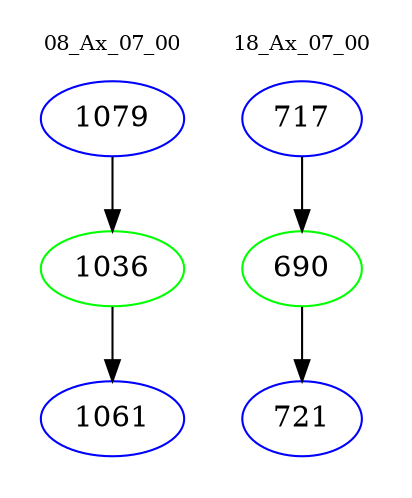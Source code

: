 digraph{
subgraph cluster_0 {
color = white
label = "08_Ax_07_00";
fontsize=10;
T0_1079 [label="1079", color="blue"]
T0_1079 -> T0_1036 [color="black"]
T0_1036 [label="1036", color="green"]
T0_1036 -> T0_1061 [color="black"]
T0_1061 [label="1061", color="blue"]
}
subgraph cluster_1 {
color = white
label = "18_Ax_07_00";
fontsize=10;
T1_717 [label="717", color="blue"]
T1_717 -> T1_690 [color="black"]
T1_690 [label="690", color="green"]
T1_690 -> T1_721 [color="black"]
T1_721 [label="721", color="blue"]
}
}

